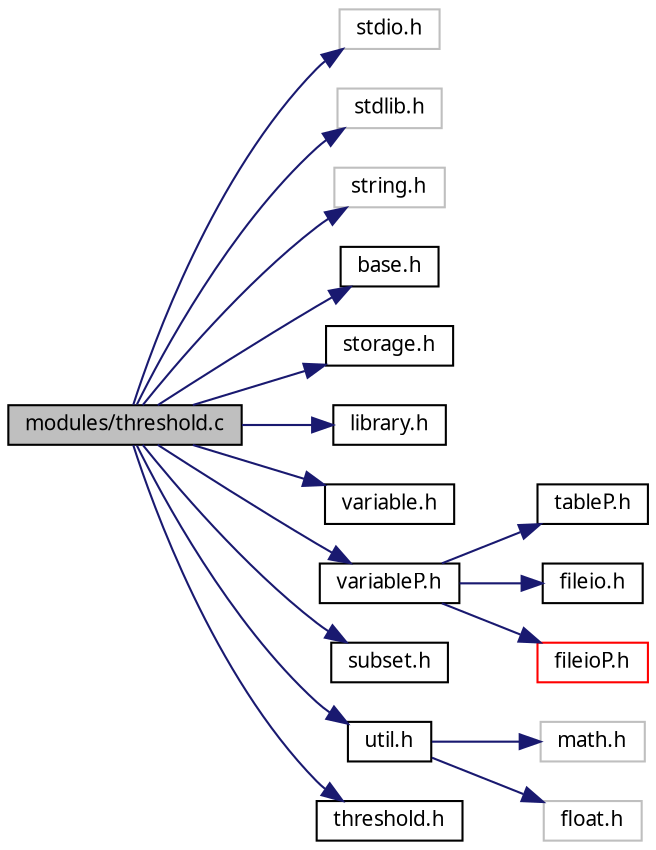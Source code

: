 digraph G
{
  edge [fontname="FreeSans.ttf",fontsize=10,labelfontname="FreeSans.ttf",labelfontsize=10];
  node [fontname="FreeSans.ttf",fontsize=10,shape=record];
  rankdir=LR;
  Node1 [label="modules/threshold.c",height=0.2,width=0.4,color="black", fillcolor="grey75", style="filled" fontcolor="black"];
  Node1 -> Node2 [color="midnightblue",fontsize=10,style="solid",fontname="FreeSans.ttf"];
  Node2 [label="stdio.h",height=0.2,width=0.4,color="grey75", fillcolor="white", style="filled"];
  Node1 -> Node3 [color="midnightblue",fontsize=10,style="solid",fontname="FreeSans.ttf"];
  Node3 [label="stdlib.h",height=0.2,width=0.4,color="grey75", fillcolor="white", style="filled"];
  Node1 -> Node4 [color="midnightblue",fontsize=10,style="solid",fontname="FreeSans.ttf"];
  Node4 [label="string.h",height=0.2,width=0.4,color="grey75", fillcolor="white", style="filled"];
  Node1 -> Node5 [color="midnightblue",fontsize=10,style="solid",fontname="FreeSans.ttf"];
  Node5 [label="base.h",height=0.2,width=0.4,color="black", fillcolor="white", style="filled",URL="$base_8h.html"];
  Node1 -> Node6 [color="midnightblue",fontsize=10,style="solid",fontname="FreeSans.ttf"];
  Node6 [label="storage.h",height=0.2,width=0.4,color="black", fillcolor="white", style="filled",URL="$storage_8h.html"];
  Node1 -> Node7 [color="midnightblue",fontsize=10,style="solid",fontname="FreeSans.ttf"];
  Node7 [label="library.h",height=0.2,width=0.4,color="black", fillcolor="white", style="filled",URL="$library_8h.html"];
  Node1 -> Node8 [color="midnightblue",fontsize=10,style="solid",fontname="FreeSans.ttf"];
  Node8 [label="variable.h",height=0.2,width=0.4,color="black", fillcolor="white", style="filled",URL="$variable_8h.html"];
  Node1 -> Node9 [color="midnightblue",fontsize=10,style="solid",fontname="FreeSans.ttf"];
  Node9 [label="variableP.h",height=0.2,width=0.4,color="black", fillcolor="white", style="filled",URL="$variableP_8h.html"];
  Node9 -> Node10 [color="midnightblue",fontsize=10,style="solid",fontname="FreeSans.ttf"];
  Node10 [label="tableP.h",height=0.2,width=0.4,color="black", fillcolor="white", style="filled",URL="$tableP_8h.html"];
  Node9 -> Node11 [color="midnightblue",fontsize=10,style="solid",fontname="FreeSans.ttf"];
  Node11 [label="fileio.h",height=0.2,width=0.4,color="black", fillcolor="white", style="filled",URL="$fileio_8h.html"];
  Node9 -> Node12 [color="midnightblue",fontsize=10,style="solid",fontname="FreeSans.ttf"];
  Node12 [label="fileioP.h",height=0.2,width=0.4,color="red", fillcolor="white", style="filled",URL="$fileioP_8h.html"];
  Node1 -> Node13 [color="midnightblue",fontsize=10,style="solid",fontname="FreeSans.ttf"];
  Node13 [label="subset.h",height=0.2,width=0.4,color="black", fillcolor="white", style="filled",URL="$subset_8h.html"];
  Node1 -> Node14 [color="midnightblue",fontsize=10,style="solid",fontname="FreeSans.ttf"];
  Node14 [label="util.h",height=0.2,width=0.4,color="black", fillcolor="white", style="filled",URL="$util_8h.html"];
  Node14 -> Node15 [color="midnightblue",fontsize=10,style="solid",fontname="FreeSans.ttf"];
  Node15 [label="math.h",height=0.2,width=0.4,color="grey75", fillcolor="white", style="filled"];
  Node14 -> Node16 [color="midnightblue",fontsize=10,style="solid",fontname="FreeSans.ttf"];
  Node16 [label="float.h",height=0.2,width=0.4,color="grey75", fillcolor="white", style="filled"];
  Node1 -> Node17 [color="midnightblue",fontsize=10,style="solid",fontname="FreeSans.ttf"];
  Node17 [label="threshold.h",height=0.2,width=0.4,color="black", fillcolor="white", style="filled",URL="$threshold_8h.html"];
}
